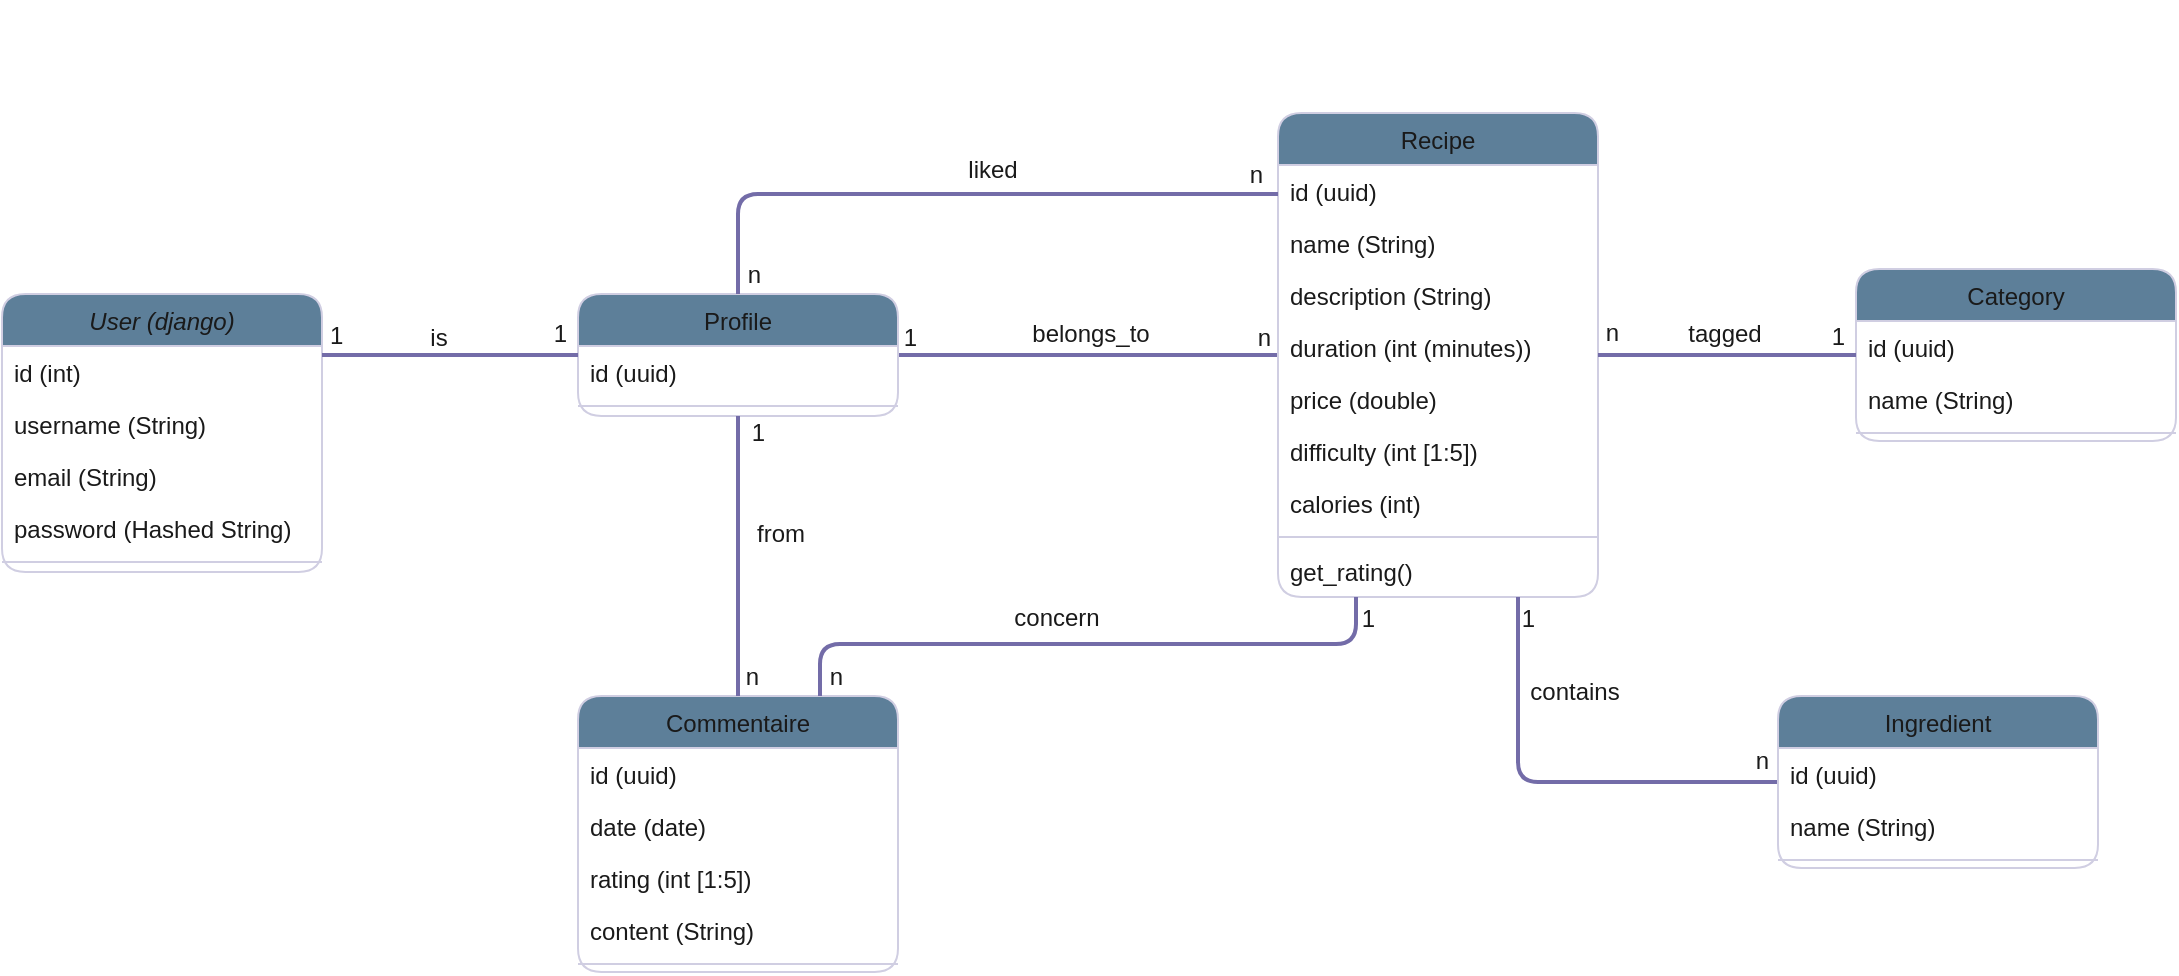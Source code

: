 <mxfile version="21.2.1" type="google">
  <diagram id="C5RBs43oDa-KdzZeNtuy" name="Page-1">
    <mxGraphModel grid="0" page="0" gridSize="10" guides="1" tooltips="1" connect="1" arrows="1" fold="1" pageScale="1" pageWidth="827" pageHeight="1169" math="0" shadow="0">
      <root>
        <mxCell id="WIyWlLk6GJQsqaUBKTNV-0" />
        <mxCell id="WIyWlLk6GJQsqaUBKTNV-1" parent="WIyWlLk6GJQsqaUBKTNV-0" />
        <mxCell id="zkfFHV4jXpPFQw0GAbJ--0" value="User (django)" style="swimlane;fontStyle=2;align=center;verticalAlign=top;childLayout=stackLayout;horizontal=1;startSize=26;horizontalStack=0;resizeParent=1;resizeLast=0;collapsible=1;marginBottom=0;rounded=1;shadow=0;strokeWidth=1;labelBackgroundColor=none;fillColor=#5D7F99;strokeColor=#D0CEE2;fontColor=#1A1A1A;" vertex="1" parent="WIyWlLk6GJQsqaUBKTNV-1">
          <mxGeometry x="-36" y="-123" width="160" height="139" as="geometry">
            <mxRectangle x="230" y="140" width="160" height="26" as="alternateBounds" />
          </mxGeometry>
        </mxCell>
        <mxCell id="zkfFHV4jXpPFQw0GAbJ--1" value="id (int)" style="text;align=left;verticalAlign=top;spacingLeft=4;spacingRight=4;overflow=hidden;rotatable=0;points=[[0,0.5],[1,0.5]];portConstraint=eastwest;labelBackgroundColor=none;fontColor=#1A1A1A;rounded=1;" vertex="1" parent="zkfFHV4jXpPFQw0GAbJ--0">
          <mxGeometry y="26" width="160" height="26" as="geometry" />
        </mxCell>
        <mxCell id="zkfFHV4jXpPFQw0GAbJ--2" value="username (String)" style="text;align=left;verticalAlign=top;spacingLeft=4;spacingRight=4;overflow=hidden;rotatable=0;points=[[0,0.5],[1,0.5]];portConstraint=eastwest;rounded=1;shadow=0;html=0;labelBackgroundColor=none;fontColor=#1A1A1A;" vertex="1" parent="zkfFHV4jXpPFQw0GAbJ--0">
          <mxGeometry y="52" width="160" height="26" as="geometry" />
        </mxCell>
        <mxCell id="zkfFHV4jXpPFQw0GAbJ--3" value="email (String)" style="text;align=left;verticalAlign=top;spacingLeft=4;spacingRight=4;overflow=hidden;rotatable=0;points=[[0,0.5],[1,0.5]];portConstraint=eastwest;rounded=1;shadow=0;html=0;labelBackgroundColor=none;fontColor=#1A1A1A;" vertex="1" parent="zkfFHV4jXpPFQw0GAbJ--0">
          <mxGeometry y="78" width="160" height="26" as="geometry" />
        </mxCell>
        <mxCell id="6IdT-zLuJ_4PYF1AqCic-0" value="password (Hashed String)" style="text;align=left;verticalAlign=top;spacingLeft=4;spacingRight=4;overflow=hidden;rotatable=0;points=[[0,0.5],[1,0.5]];portConstraint=eastwest;rounded=1;shadow=0;html=0;labelBackgroundColor=none;fontColor=#1A1A1A;" vertex="1" parent="zkfFHV4jXpPFQw0GAbJ--0">
          <mxGeometry y="104" width="160" height="26" as="geometry" />
        </mxCell>
        <mxCell id="zkfFHV4jXpPFQw0GAbJ--4" value="" style="line;html=1;strokeWidth=1;align=left;verticalAlign=middle;spacingTop=-1;spacingLeft=3;spacingRight=3;rotatable=0;labelPosition=right;points=[];portConstraint=eastwest;labelBackgroundColor=none;fillColor=#5D7F99;strokeColor=#D0CEE2;fontColor=#1A1A1A;rounded=1;" vertex="1" parent="zkfFHV4jXpPFQw0GAbJ--0">
          <mxGeometry y="130" width="160" height="8" as="geometry" />
        </mxCell>
        <mxCell id="6IdT-zLuJ_4PYF1AqCic-60" style="edgeStyle=orthogonalEdgeStyle;shape=connector;rounded=1;orthogonalLoop=1;jettySize=auto;html=1;labelBackgroundColor=default;strokeColor=#736CA8;strokeWidth=2;fontFamily=Helvetica;fontSize=11;fontColor=#1A1A1A;endArrow=none;endFill=0;" edge="1" parent="WIyWlLk6GJQsqaUBKTNV-1" source="zkfFHV4jXpPFQw0GAbJ--17" target="6IdT-zLuJ_4PYF1AqCic-3">
          <mxGeometry relative="1" as="geometry">
            <Array as="points" />
          </mxGeometry>
        </mxCell>
        <mxCell id="zkfFHV4jXpPFQw0GAbJ--17" value="Profile" style="swimlane;fontStyle=0;align=center;verticalAlign=top;childLayout=stackLayout;horizontal=1;startSize=26;horizontalStack=0;resizeParent=1;resizeLast=0;collapsible=1;marginBottom=0;rounded=1;shadow=0;strokeWidth=1;labelBackgroundColor=none;fillColor=#5D7F99;strokeColor=#D0CEE2;fontColor=#1A1A1A;" vertex="1" parent="WIyWlLk6GJQsqaUBKTNV-1">
          <mxGeometry x="252" y="-123" width="160" height="61" as="geometry">
            <mxRectangle x="252" y="-123" width="160" height="26" as="alternateBounds" />
          </mxGeometry>
        </mxCell>
        <mxCell id="zkfFHV4jXpPFQw0GAbJ--18" value="id (uuid)" style="text;align=left;verticalAlign=top;spacingLeft=4;spacingRight=4;overflow=hidden;rotatable=0;points=[[0,0.5],[1,0.5]];portConstraint=eastwest;labelBackgroundColor=none;fontColor=#1A1A1A;rounded=1;" vertex="1" parent="zkfFHV4jXpPFQw0GAbJ--17">
          <mxGeometry y="26" width="160" height="26" as="geometry" />
        </mxCell>
        <mxCell id="zkfFHV4jXpPFQw0GAbJ--23" value="" style="line;html=1;strokeWidth=1;align=left;verticalAlign=middle;spacingTop=-1;spacingLeft=3;spacingRight=3;rotatable=0;labelPosition=right;points=[];portConstraint=eastwest;labelBackgroundColor=none;fillColor=#5D7F99;strokeColor=#D0CEE2;fontColor=#1A1A1A;rounded=1;" vertex="1" parent="zkfFHV4jXpPFQw0GAbJ--17">
          <mxGeometry y="52" width="160" height="8" as="geometry" />
        </mxCell>
        <mxCell id="zkfFHV4jXpPFQw0GAbJ--26" value="" style="endArrow=none;shadow=0;strokeWidth=2;rounded=1;endFill=0;edgeStyle=elbowEdgeStyle;elbow=vertical;labelBackgroundColor=none;strokeColor=#736CA8;fontColor=default;endSize=6;" edge="1" parent="WIyWlLk6GJQsqaUBKTNV-1" source="zkfFHV4jXpPFQw0GAbJ--0" target="zkfFHV4jXpPFQw0GAbJ--17">
          <mxGeometry x="0.5" y="41" relative="1" as="geometry">
            <mxPoint x="124" y="-51" as="sourcePoint" />
            <mxPoint x="284" y="-51" as="targetPoint" />
            <mxPoint x="-40" y="32" as="offset" />
          </mxGeometry>
        </mxCell>
        <mxCell id="zkfFHV4jXpPFQw0GAbJ--27" value="1" style="resizable=0;align=left;verticalAlign=bottom;labelBackgroundColor=none;fontSize=12;fillColor=#5D7F99;strokeColor=#D0CEE2;fontColor=#1A1A1A;rounded=1;" connectable="0" vertex="1" parent="zkfFHV4jXpPFQw0GAbJ--26">
          <mxGeometry x="-1" relative="1" as="geometry">
            <mxPoint x="2" y="-1" as="offset" />
          </mxGeometry>
        </mxCell>
        <mxCell id="zkfFHV4jXpPFQw0GAbJ--28" value="1" style="resizable=0;align=right;verticalAlign=bottom;labelBackgroundColor=none;fontSize=12;fillColor=#5D7F99;strokeColor=#D0CEE2;fontColor=#1A1A1A;rounded=1;" connectable="0" vertex="1" parent="zkfFHV4jXpPFQw0GAbJ--26">
          <mxGeometry x="1" relative="1" as="geometry">
            <mxPoint x="-4" y="-2" as="offset" />
          </mxGeometry>
        </mxCell>
        <mxCell id="zkfFHV4jXpPFQw0GAbJ--29" value="is" style="text;html=1;resizable=0;points=[];;align=center;verticalAlign=middle;labelBackgroundColor=none;rounded=1;shadow=0;strokeWidth=1;fontSize=12;fontColor=#1A1A1A;" vertex="1" connectable="0" parent="zkfFHV4jXpPFQw0GAbJ--26">
          <mxGeometry x="0.5" y="49" relative="1" as="geometry">
            <mxPoint x="-38" y="40" as="offset" />
          </mxGeometry>
        </mxCell>
        <mxCell id="6IdT-zLuJ_4PYF1AqCic-3" value="Recipe" style="swimlane;fontStyle=0;align=center;verticalAlign=top;childLayout=stackLayout;horizontal=1;startSize=26;horizontalStack=0;resizeParent=1;resizeLast=0;collapsible=1;marginBottom=0;rounded=1;shadow=0;strokeWidth=1;labelBackgroundColor=none;fillColor=#5D7F99;strokeColor=#D0CEE2;fontColor=#1A1A1A;" vertex="1" parent="WIyWlLk6GJQsqaUBKTNV-1">
          <mxGeometry x="602" y="-213.5" width="160" height="242" as="geometry">
            <mxRectangle x="550" y="140" width="160" height="26" as="alternateBounds" />
          </mxGeometry>
        </mxCell>
        <mxCell id="6IdT-zLuJ_4PYF1AqCic-4" value="id (uuid)" style="text;align=left;verticalAlign=top;spacingLeft=4;spacingRight=4;overflow=hidden;rotatable=0;points=[[0,0.5],[1,0.5]];portConstraint=eastwest;labelBackgroundColor=none;fontColor=#1A1A1A;rounded=1;" vertex="1" parent="6IdT-zLuJ_4PYF1AqCic-3">
          <mxGeometry y="26" width="160" height="26" as="geometry" />
        </mxCell>
        <mxCell id="6IdT-zLuJ_4PYF1AqCic-12" value="name (String)" style="text;align=left;verticalAlign=top;spacingLeft=4;spacingRight=4;overflow=hidden;rotatable=0;points=[[0,0.5],[1,0.5]];portConstraint=eastwest;labelBackgroundColor=none;fontColor=#1A1A1A;rounded=1;" vertex="1" parent="6IdT-zLuJ_4PYF1AqCic-3">
          <mxGeometry y="52" width="160" height="26" as="geometry" />
        </mxCell>
        <mxCell id="6IdT-zLuJ_4PYF1AqCic-20" value="description (String)" style="text;align=left;verticalAlign=top;spacingLeft=4;spacingRight=4;overflow=hidden;rotatable=0;points=[[0,0.5],[1,0.5]];portConstraint=eastwest;labelBackgroundColor=none;fontColor=#1A1A1A;rounded=1;" vertex="1" parent="6IdT-zLuJ_4PYF1AqCic-3">
          <mxGeometry y="78" width="160" height="26" as="geometry" />
        </mxCell>
        <mxCell id="6IdT-zLuJ_4PYF1AqCic-21" value="duration (int (minutes))" style="text;align=left;verticalAlign=top;spacingLeft=4;spacingRight=4;overflow=hidden;rotatable=0;points=[[0,0.5],[1,0.5]];portConstraint=eastwest;labelBackgroundColor=none;fontColor=#1A1A1A;rounded=1;" vertex="1" parent="6IdT-zLuJ_4PYF1AqCic-3">
          <mxGeometry y="104" width="160" height="26" as="geometry" />
        </mxCell>
        <mxCell id="6IdT-zLuJ_4PYF1AqCic-22" value="price (double)" style="text;align=left;verticalAlign=top;spacingLeft=4;spacingRight=4;overflow=hidden;rotatable=0;points=[[0,0.5],[1,0.5]];portConstraint=eastwest;labelBackgroundColor=none;fontColor=#1A1A1A;rounded=1;" vertex="1" parent="6IdT-zLuJ_4PYF1AqCic-3">
          <mxGeometry y="130" width="160" height="26" as="geometry" />
        </mxCell>
        <mxCell id="6IdT-zLuJ_4PYF1AqCic-23" value="difficulty (int [1:5])" style="text;align=left;verticalAlign=top;spacingLeft=4;spacingRight=4;overflow=hidden;rotatable=0;points=[[0,0.5],[1,0.5]];portConstraint=eastwest;labelBackgroundColor=none;fontColor=#1A1A1A;rounded=1;" vertex="1" parent="6IdT-zLuJ_4PYF1AqCic-3">
          <mxGeometry y="156" width="160" height="26" as="geometry" />
        </mxCell>
        <mxCell id="6IdT-zLuJ_4PYF1AqCic-10" value="calories (int)" style="text;align=left;verticalAlign=top;spacingLeft=4;spacingRight=4;overflow=hidden;rotatable=0;points=[[0,0.5],[1,0.5]];portConstraint=eastwest;labelBackgroundColor=none;fontColor=#1A1A1A;rounded=1;" vertex="1" parent="6IdT-zLuJ_4PYF1AqCic-3">
          <mxGeometry y="182" width="160" height="26" as="geometry" />
        </mxCell>
        <mxCell id="6IdT-zLuJ_4PYF1AqCic-6" value="" style="line;html=1;strokeWidth=1;align=left;verticalAlign=middle;spacingTop=-1;spacingLeft=3;spacingRight=3;rotatable=0;labelPosition=right;points=[];portConstraint=eastwest;labelBackgroundColor=none;fillColor=#5D7F99;strokeColor=#D0CEE2;fontColor=#1A1A1A;rounded=1;" vertex="1" parent="6IdT-zLuJ_4PYF1AqCic-3">
          <mxGeometry y="208" width="160" height="8" as="geometry" />
        </mxCell>
        <mxCell id="6IdT-zLuJ_4PYF1AqCic-24" value="get_rating()" style="text;align=left;verticalAlign=top;spacingLeft=4;spacingRight=4;overflow=hidden;rotatable=0;points=[[0,0.5],[1,0.5]];portConstraint=eastwest;labelBackgroundColor=none;fontColor=#1A1A1A;rounded=1;" vertex="1" parent="6IdT-zLuJ_4PYF1AqCic-3">
          <mxGeometry y="216" width="160" height="26" as="geometry" />
        </mxCell>
        <mxCell id="6IdT-zLuJ_4PYF1AqCic-39" style="edgeStyle=orthogonalEdgeStyle;rounded=1;orthogonalLoop=1;jettySize=auto;html=1;strokeColor=#736CA8;fontColor=#1A1A1A;endArrow=none;endFill=0;endSize=6;strokeWidth=2;" edge="1" parent="WIyWlLk6GJQsqaUBKTNV-1" source="6IdT-zLuJ_4PYF1AqCic-7" target="6IdT-zLuJ_4PYF1AqCic-3">
          <mxGeometry relative="1" as="geometry">
            <Array as="points">
              <mxPoint x="722" y="121" />
            </Array>
          </mxGeometry>
        </mxCell>
        <mxCell id="6IdT-zLuJ_4PYF1AqCic-7" value="Ingredient" style="swimlane;fontStyle=0;align=center;verticalAlign=top;childLayout=stackLayout;horizontal=1;startSize=26;horizontalStack=0;resizeParent=1;resizeLast=0;collapsible=1;marginBottom=0;rounded=1;shadow=0;strokeWidth=1;labelBackgroundColor=none;fillColor=#5D7F99;strokeColor=#D0CEE2;fontColor=#1A1A1A;" vertex="1" parent="WIyWlLk6GJQsqaUBKTNV-1">
          <mxGeometry x="852" y="78" width="160" height="86" as="geometry">
            <mxRectangle x="550" y="140" width="160" height="26" as="alternateBounds" />
          </mxGeometry>
        </mxCell>
        <mxCell id="6IdT-zLuJ_4PYF1AqCic-8" value="id (uuid)" style="text;align=left;verticalAlign=top;spacingLeft=4;spacingRight=4;overflow=hidden;rotatable=0;points=[[0,0.5],[1,0.5]];portConstraint=eastwest;labelBackgroundColor=none;fontColor=#1A1A1A;rounded=1;" vertex="1" parent="6IdT-zLuJ_4PYF1AqCic-7">
          <mxGeometry y="26" width="160" height="26" as="geometry" />
        </mxCell>
        <mxCell id="6IdT-zLuJ_4PYF1AqCic-11" value="name (String)" style="text;align=left;verticalAlign=top;spacingLeft=4;spacingRight=4;overflow=hidden;rotatable=0;points=[[0,0.5],[1,0.5]];portConstraint=eastwest;labelBackgroundColor=none;fontColor=#1A1A1A;rounded=1;" vertex="1" parent="6IdT-zLuJ_4PYF1AqCic-7">
          <mxGeometry y="52" width="160" height="26" as="geometry" />
        </mxCell>
        <mxCell id="6IdT-zLuJ_4PYF1AqCic-9" value="" style="line;html=1;strokeWidth=1;align=left;verticalAlign=middle;spacingTop=-1;spacingLeft=3;spacingRight=3;rotatable=0;labelPosition=right;points=[];portConstraint=eastwest;labelBackgroundColor=none;fillColor=#5D7F99;strokeColor=#D0CEE2;fontColor=#1A1A1A;rounded=1;" vertex="1" parent="6IdT-zLuJ_4PYF1AqCic-7">
          <mxGeometry y="78" width="160" height="8" as="geometry" />
        </mxCell>
        <mxCell id="6IdT-zLuJ_4PYF1AqCic-14" value="Category" style="swimlane;fontStyle=0;align=center;verticalAlign=top;childLayout=stackLayout;horizontal=1;startSize=26;horizontalStack=0;resizeParent=1;resizeLast=0;collapsible=1;marginBottom=0;rounded=1;shadow=0;strokeWidth=1;labelBackgroundColor=none;fillColor=#5D7F99;strokeColor=#D0CEE2;fontColor=#1A1A1A;" vertex="1" parent="WIyWlLk6GJQsqaUBKTNV-1">
          <mxGeometry x="891" y="-135.5" width="160" height="86" as="geometry">
            <mxRectangle x="550" y="140" width="160" height="26" as="alternateBounds" />
          </mxGeometry>
        </mxCell>
        <mxCell id="6IdT-zLuJ_4PYF1AqCic-15" value="id (uuid)" style="text;align=left;verticalAlign=top;spacingLeft=4;spacingRight=4;overflow=hidden;rotatable=0;points=[[0,0.5],[1,0.5]];portConstraint=eastwest;labelBackgroundColor=none;fontColor=#1A1A1A;rounded=1;" vertex="1" parent="6IdT-zLuJ_4PYF1AqCic-14">
          <mxGeometry y="26" width="160" height="26" as="geometry" />
        </mxCell>
        <mxCell id="6IdT-zLuJ_4PYF1AqCic-16" value="name (String)" style="text;align=left;verticalAlign=top;spacingLeft=4;spacingRight=4;overflow=hidden;rotatable=0;points=[[0,0.5],[1,0.5]];portConstraint=eastwest;labelBackgroundColor=none;fontColor=#1A1A1A;rounded=1;" vertex="1" parent="6IdT-zLuJ_4PYF1AqCic-14">
          <mxGeometry y="52" width="160" height="26" as="geometry" />
        </mxCell>
        <mxCell id="6IdT-zLuJ_4PYF1AqCic-18" value="" style="line;html=1;strokeWidth=1;align=left;verticalAlign=middle;spacingTop=-1;spacingLeft=3;spacingRight=3;rotatable=0;labelPosition=right;points=[];portConstraint=eastwest;labelBackgroundColor=none;fillColor=#5D7F99;strokeColor=#D0CEE2;fontColor=#1A1A1A;rounded=1;" vertex="1" parent="6IdT-zLuJ_4PYF1AqCic-14">
          <mxGeometry y="78" width="160" height="8" as="geometry" />
        </mxCell>
        <mxCell id="6IdT-zLuJ_4PYF1AqCic-25" value="Commentaire" style="swimlane;fontStyle=0;align=center;verticalAlign=top;childLayout=stackLayout;horizontal=1;startSize=26;horizontalStack=0;resizeParent=1;resizeLast=0;collapsible=1;marginBottom=0;rounded=1;shadow=0;strokeWidth=1;labelBackgroundColor=none;fillColor=#5D7F99;strokeColor=#D0CEE2;fontColor=#1A1A1A;" vertex="1" parent="WIyWlLk6GJQsqaUBKTNV-1">
          <mxGeometry x="252" y="78" width="160" height="138" as="geometry">
            <mxRectangle x="550" y="140" width="160" height="26" as="alternateBounds" />
          </mxGeometry>
        </mxCell>
        <mxCell id="6IdT-zLuJ_4PYF1AqCic-26" value="id (uuid)" style="text;align=left;verticalAlign=top;spacingLeft=4;spacingRight=4;overflow=hidden;rotatable=0;points=[[0,0.5],[1,0.5]];portConstraint=eastwest;labelBackgroundColor=none;fontColor=#1A1A1A;rounded=1;" vertex="1" parent="6IdT-zLuJ_4PYF1AqCic-25">
          <mxGeometry y="26" width="160" height="26" as="geometry" />
        </mxCell>
        <mxCell id="6IdT-zLuJ_4PYF1AqCic-59" value="date (date)" style="text;align=left;verticalAlign=top;spacingLeft=4;spacingRight=4;overflow=hidden;rotatable=0;points=[[0,0.5],[1,0.5]];portConstraint=eastwest;labelBackgroundColor=none;fontColor=#1A1A1A;rounded=1;" vertex="1" parent="6IdT-zLuJ_4PYF1AqCic-25">
          <mxGeometry y="52" width="160" height="26" as="geometry" />
        </mxCell>
        <mxCell id="6IdT-zLuJ_4PYF1AqCic-58" value="rating (int [1:5])" style="text;align=left;verticalAlign=top;spacingLeft=4;spacingRight=4;overflow=hidden;rotatable=0;points=[[0,0.5],[1,0.5]];portConstraint=eastwest;labelBackgroundColor=none;fontColor=#1A1A1A;rounded=1;" vertex="1" parent="6IdT-zLuJ_4PYF1AqCic-25">
          <mxGeometry y="78" width="160" height="26" as="geometry" />
        </mxCell>
        <mxCell id="6IdT-zLuJ_4PYF1AqCic-27" value="content (String)" style="text;align=left;verticalAlign=top;spacingLeft=4;spacingRight=4;overflow=hidden;rotatable=0;points=[[0,0.5],[1,0.5]];portConstraint=eastwest;labelBackgroundColor=none;fontColor=#1A1A1A;rounded=1;" vertex="1" parent="6IdT-zLuJ_4PYF1AqCic-25">
          <mxGeometry y="104" width="160" height="26" as="geometry" />
        </mxCell>
        <mxCell id="6IdT-zLuJ_4PYF1AqCic-28" value="" style="line;html=1;strokeWidth=1;align=left;verticalAlign=middle;spacingTop=-1;spacingLeft=3;spacingRight=3;rotatable=0;labelPosition=right;points=[];portConstraint=eastwest;labelBackgroundColor=none;fillColor=#5D7F99;strokeColor=#D0CEE2;fontColor=#1A1A1A;rounded=1;" vertex="1" parent="6IdT-zLuJ_4PYF1AqCic-25">
          <mxGeometry y="130" width="160" height="8" as="geometry" />
        </mxCell>
        <mxCell id="6IdT-zLuJ_4PYF1AqCic-33" style="edgeStyle=orthogonalEdgeStyle;rounded=1;orthogonalLoop=1;jettySize=auto;html=1;strokeColor=#736CA8;fontColor=#1A1A1A;endArrow=none;endFill=0;endSize=6;strokeWidth=2;" edge="1" parent="WIyWlLk6GJQsqaUBKTNV-1" source="zkfFHV4jXpPFQw0GAbJ--17" target="6IdT-zLuJ_4PYF1AqCic-25">
          <mxGeometry relative="1" as="geometry" />
        </mxCell>
        <mxCell id="6IdT-zLuJ_4PYF1AqCic-34" style="rounded=1;orthogonalLoop=1;jettySize=auto;html=1;strokeColor=#736CA8;fontColor=#1A1A1A;endArrow=none;endFill=0;edgeStyle=orthogonalEdgeStyle;endSize=6;strokeWidth=2;" edge="1" parent="WIyWlLk6GJQsqaUBKTNV-1" source="zkfFHV4jXpPFQw0GAbJ--17" target="6IdT-zLuJ_4PYF1AqCic-3">
          <mxGeometry relative="1" as="geometry">
            <Array as="points">
              <mxPoint x="332" y="-173" />
            </Array>
          </mxGeometry>
        </mxCell>
        <mxCell id="6IdT-zLuJ_4PYF1AqCic-35" style="edgeStyle=orthogonalEdgeStyle;rounded=1;orthogonalLoop=1;jettySize=auto;html=1;strokeColor=#736CA8;fontColor=#1A1A1A;endArrow=none;endFill=0;endSize=6;strokeWidth=2;" edge="1" parent="WIyWlLk6GJQsqaUBKTNV-1" source="6IdT-zLuJ_4PYF1AqCic-14" target="6IdT-zLuJ_4PYF1AqCic-3">
          <mxGeometry relative="1" as="geometry" />
        </mxCell>
        <mxCell id="6IdT-zLuJ_4PYF1AqCic-41" style="edgeStyle=orthogonalEdgeStyle;rounded=1;orthogonalLoop=1;jettySize=auto;html=1;strokeColor=#736CA8;fontColor=#1A1A1A;strokeWidth=2;endArrow=none;endFill=0;" edge="1" parent="WIyWlLk6GJQsqaUBKTNV-1" source="6IdT-zLuJ_4PYF1AqCic-25" target="6IdT-zLuJ_4PYF1AqCic-3">
          <mxGeometry relative="1" as="geometry">
            <Array as="points">
              <mxPoint x="373" y="52" />
              <mxPoint x="641" y="52" />
            </Array>
          </mxGeometry>
        </mxCell>
        <mxCell id="6IdT-zLuJ_4PYF1AqCic-42" value="1" style="resizable=0;align=right;verticalAlign=bottom;labelBackgroundColor=none;fontSize=12;fillColor=#5D7F99;strokeColor=#D0CEE2;fontColor=#1A1A1A;rounded=1;" connectable="0" vertex="1" parent="WIyWlLk6GJQsqaUBKTNV-1">
          <mxGeometry x="422.995" y="-92.501" as="geometry" />
        </mxCell>
        <mxCell id="6IdT-zLuJ_4PYF1AqCic-43" value="n" style="resizable=0;align=right;verticalAlign=bottom;labelBackgroundColor=none;fontSize=12;fillColor=#5D7F99;strokeColor=#D0CEE2;fontColor=#1A1A1A;rounded=1;" connectable="0" vertex="1" parent="WIyWlLk6GJQsqaUBKTNV-1">
          <mxGeometry x="599.995" y="-92.501" as="geometry" />
        </mxCell>
        <mxCell id="6IdT-zLuJ_4PYF1AqCic-44" value="belongs_to" style="text;html=1;resizable=0;points=[];;align=center;verticalAlign=middle;labelBackgroundColor=none;rounded=1;shadow=0;strokeWidth=1;fontSize=12;fontColor=#1A1A1A;" connectable="0" vertex="1" parent="WIyWlLk6GJQsqaUBKTNV-1">
          <mxGeometry x="440.001" y="-187.001" as="geometry">
            <mxPoint x="68" y="84" as="offset" />
          </mxGeometry>
        </mxCell>
        <mxCell id="6IdT-zLuJ_4PYF1AqCic-45" value="concern" style="text;html=1;resizable=0;points=[];;align=center;verticalAlign=middle;labelBackgroundColor=none;rounded=1;shadow=0;strokeWidth=1;fontSize=12;fontColor=#1A1A1A;" connectable="0" vertex="1" parent="WIyWlLk6GJQsqaUBKTNV-1">
          <mxGeometry x="422.991" y="-45.001" as="geometry">
            <mxPoint x="68" y="84" as="offset" />
          </mxGeometry>
        </mxCell>
        <mxCell id="6IdT-zLuJ_4PYF1AqCic-46" value="from" style="text;html=1;resizable=0;points=[];;align=center;verticalAlign=middle;labelBackgroundColor=none;rounded=1;shadow=0;strokeWidth=1;fontSize=12;fontColor=#1A1A1A;" connectable="0" vertex="1" parent="WIyWlLk6GJQsqaUBKTNV-1">
          <mxGeometry x="285.001" y="-87.001" as="geometry">
            <mxPoint x="68" y="84" as="offset" />
          </mxGeometry>
        </mxCell>
        <mxCell id="6IdT-zLuJ_4PYF1AqCic-47" value="contains" style="text;html=1;resizable=0;points=[];;align=center;verticalAlign=middle;labelBackgroundColor=none;rounded=1;shadow=0;strokeWidth=1;fontSize=12;fontColor=#1A1A1A;" connectable="0" vertex="1" parent="WIyWlLk6GJQsqaUBKTNV-1">
          <mxGeometry x="682.001" y="-8.001" as="geometry">
            <mxPoint x="68" y="84" as="offset" />
          </mxGeometry>
        </mxCell>
        <mxCell id="6IdT-zLuJ_4PYF1AqCic-48" value="tagged" style="text;html=1;resizable=0;points=[];;align=center;verticalAlign=middle;labelBackgroundColor=none;rounded=1;shadow=0;strokeWidth=1;fontSize=12;fontColor=#1A1A1A;" connectable="0" vertex="1" parent="WIyWlLk6GJQsqaUBKTNV-1">
          <mxGeometry x="757.001" y="-187.001" as="geometry">
            <mxPoint x="68" y="84" as="offset" />
          </mxGeometry>
        </mxCell>
        <mxCell id="6IdT-zLuJ_4PYF1AqCic-49" value="1" style="resizable=0;align=right;verticalAlign=bottom;labelBackgroundColor=none;fontSize=12;fillColor=#5D7F99;strokeColor=#D0CEE2;fontColor=#1A1A1A;rounded=1;" connectable="0" vertex="1" parent="WIyWlLk6GJQsqaUBKTNV-1">
          <mxGeometry x="346.995" y="-45.001" as="geometry" />
        </mxCell>
        <mxCell id="6IdT-zLuJ_4PYF1AqCic-50" value="n" style="resizable=0;align=right;verticalAlign=bottom;labelBackgroundColor=none;fontSize=12;fillColor=#5D7F99;strokeColor=#D0CEE2;fontColor=#1A1A1A;rounded=1;" connectable="0" vertex="1" parent="WIyWlLk6GJQsqaUBKTNV-1">
          <mxGeometry x="348.995" y="10.999" as="geometry">
            <mxPoint x="-5" y="66" as="offset" />
          </mxGeometry>
        </mxCell>
        <mxCell id="6IdT-zLuJ_4PYF1AqCic-51" value="n" style="resizable=0;align=right;verticalAlign=bottom;labelBackgroundColor=none;fontSize=12;fillColor=#5D7F99;strokeColor=#D0CEE2;fontColor=#1A1A1A;rounded=1;" connectable="0" vertex="1" parent="WIyWlLk6GJQsqaUBKTNV-1">
          <mxGeometry x="390.995" y="10.999" as="geometry">
            <mxPoint x="-5" y="66" as="offset" />
          </mxGeometry>
        </mxCell>
        <mxCell id="6IdT-zLuJ_4PYF1AqCic-52" value="1" style="resizable=0;align=right;verticalAlign=bottom;labelBackgroundColor=none;fontSize=12;fillColor=#5D7F99;strokeColor=#D0CEE2;fontColor=#1A1A1A;rounded=1;" connectable="0" vertex="1" parent="WIyWlLk6GJQsqaUBKTNV-1">
          <mxGeometry x="656.995" y="-18.001" as="geometry">
            <mxPoint x="-5" y="66" as="offset" />
          </mxGeometry>
        </mxCell>
        <mxCell id="6IdT-zLuJ_4PYF1AqCic-53" value="1" style="resizable=0;align=right;verticalAlign=bottom;labelBackgroundColor=none;fontSize=12;fillColor=#5D7F99;strokeColor=#D0CEE2;fontColor=#1A1A1A;rounded=1;" connectable="0" vertex="1" parent="WIyWlLk6GJQsqaUBKTNV-1">
          <mxGeometry x="736.995" y="-18.001" as="geometry">
            <mxPoint x="-5" y="66" as="offset" />
          </mxGeometry>
        </mxCell>
        <mxCell id="6IdT-zLuJ_4PYF1AqCic-54" value="n" style="resizable=0;align=right;verticalAlign=bottom;labelBackgroundColor=none;fontSize=12;fillColor=#5D7F99;strokeColor=#D0CEE2;fontColor=#1A1A1A;rounded=1;" connectable="0" vertex="1" parent="WIyWlLk6GJQsqaUBKTNV-1">
          <mxGeometry x="643.995" y="10.999" as="geometry">
            <mxPoint x="205" y="108" as="offset" />
          </mxGeometry>
        </mxCell>
        <mxCell id="6IdT-zLuJ_4PYF1AqCic-56" value="n" style="resizable=0;align=right;verticalAlign=bottom;labelBackgroundColor=none;fontSize=12;fillColor=#5D7F99;strokeColor=#D0CEE2;fontColor=#1A1A1A;rounded=1;" connectable="0" vertex="1" parent="WIyWlLk6GJQsqaUBKTNV-1">
          <mxGeometry x="568.995" y="-203.001" as="geometry">
            <mxPoint x="205" y="108" as="offset" />
          </mxGeometry>
        </mxCell>
        <mxCell id="6IdT-zLuJ_4PYF1AqCic-57" value="1" style="resizable=0;align=right;verticalAlign=bottom;labelBackgroundColor=none;fontSize=12;fillColor=#5D7F99;strokeColor=#D0CEE2;fontColor=#1A1A1A;rounded=1;" connectable="0" vertex="1" parent="WIyWlLk6GJQsqaUBKTNV-1">
          <mxGeometry x="681.995" y="-201.001" as="geometry">
            <mxPoint x="205" y="108" as="offset" />
          </mxGeometry>
        </mxCell>
        <mxCell id="6IdT-zLuJ_4PYF1AqCic-61" value="liked" style="text;html=1;resizable=0;points=[];;align=center;verticalAlign=middle;labelBackgroundColor=none;rounded=1;shadow=0;strokeWidth=1;fontSize=12;fontColor=#1A1A1A;" connectable="0" vertex="1" parent="WIyWlLk6GJQsqaUBKTNV-1">
          <mxGeometry x="390.991" y="-269.001" as="geometry">
            <mxPoint x="68" y="84" as="offset" />
          </mxGeometry>
        </mxCell>
        <mxCell id="6IdT-zLuJ_4PYF1AqCic-62" value="n" style="resizable=0;align=right;verticalAlign=bottom;labelBackgroundColor=none;fontSize=12;fillColor=#5D7F99;strokeColor=#D0CEE2;fontColor=#1A1A1A;rounded=1;" connectable="0" vertex="1" parent="WIyWlLk6GJQsqaUBKTNV-1">
          <mxGeometry x="643.995" y="-62.001" as="geometry">
            <mxPoint x="-48" y="-112" as="offset" />
          </mxGeometry>
        </mxCell>
        <mxCell id="6IdT-zLuJ_4PYF1AqCic-63" value="n" style="resizable=0;align=right;verticalAlign=bottom;labelBackgroundColor=none;fontSize=12;fillColor=#5D7F99;strokeColor=#D0CEE2;fontColor=#1A1A1A;rounded=1;" connectable="0" vertex="1" parent="WIyWlLk6GJQsqaUBKTNV-1">
          <mxGeometry x="392.995" y="-12.001" as="geometry">
            <mxPoint x="-48" y="-112" as="offset" />
          </mxGeometry>
        </mxCell>
      </root>
    </mxGraphModel>
  </diagram>
</mxfile>
